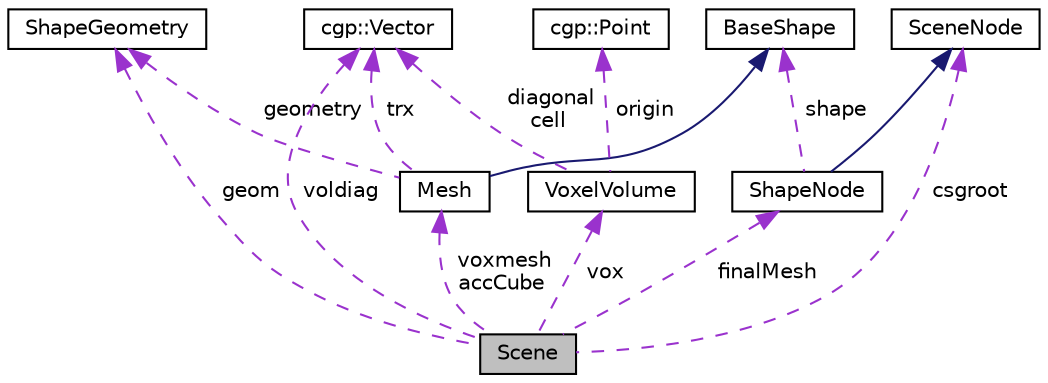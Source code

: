 digraph "Scene"
{
  edge [fontname="Helvetica",fontsize="10",labelfontname="Helvetica",labelfontsize="10"];
  node [fontname="Helvetica",fontsize="10",shape=record];
  Node1 [label="Scene",height=0.2,width=0.4,color="black", fillcolor="grey75", style="filled", fontcolor="black"];
  Node2 -> Node1 [dir="back",color="darkorchid3",fontsize="10",style="dashed",label=" geom" ,fontname="Helvetica"];
  Node2 [label="ShapeGeometry",height=0.2,width=0.4,color="black", fillcolor="white", style="filled",URL="$classShapeGeometry.html",tooltip="Geometry in a format suitable for OpenGL. "];
  Node3 -> Node1 [dir="back",color="darkorchid3",fontsize="10",style="dashed",label=" voldiag" ,fontname="Helvetica"];
  Node3 [label="cgp::Vector",height=0.2,width=0.4,color="black", fillcolor="white", style="filled",URL="$classcgp_1_1Vector.html"];
  Node4 -> Node1 [dir="back",color="darkorchid3",fontsize="10",style="dashed",label=" finalMesh" ,fontname="Helvetica"];
  Node4 [label="ShapeNode",height=0.2,width=0.4,color="black", fillcolor="white", style="filled",URL="$classShapeNode.html",tooltip="Inherited class for leaf csg tree shape nodes. "];
  Node5 -> Node4 [dir="back",color="midnightblue",fontsize="10",style="solid",fontname="Helvetica"];
  Node5 [label="SceneNode",height=0.2,width=0.4,color="black", fillcolor="white", style="filled",URL="$classSceneNode.html",tooltip="Base class for csg tree nodes. "];
  Node6 -> Node4 [dir="back",color="darkorchid3",fontsize="10",style="dashed",label=" shape" ,fontname="Helvetica"];
  Node6 [label="BaseShape",height=0.2,width=0.4,color="black", fillcolor="white", style="filled",URL="$classBaseShape.html",tooltip="Abstract base class for shapes. "];
  Node7 -> Node1 [dir="back",color="darkorchid3",fontsize="10",style="dashed",label=" vox" ,fontname="Helvetica"];
  Node7 [label="VoxelVolume",height=0.2,width=0.4,color="black", fillcolor="white", style="filled",URL="$classVoxelVolume.html",tooltip="A cuboid volume regularly subdivided into uniformly sized cubes (voxels). "];
  Node3 -> Node7 [dir="back",color="darkorchid3",fontsize="10",style="dashed",label=" diagonal\ncell" ,fontname="Helvetica"];
  Node8 -> Node7 [dir="back",color="darkorchid3",fontsize="10",style="dashed",label=" origin" ,fontname="Helvetica"];
  Node8 [label="cgp::Point",height=0.2,width=0.4,color="black", fillcolor="white", style="filled",URL="$classcgp_1_1Point.html"];
  Node9 -> Node1 [dir="back",color="darkorchid3",fontsize="10",style="dashed",label=" voxmesh\naccCube" ,fontname="Helvetica"];
  Node9 [label="Mesh",height=0.2,width=0.4,color="black", fillcolor="white", style="filled",URL="$classMesh.html",tooltip="A triangle mesh in 3D space. "];
  Node6 -> Node9 [dir="back",color="midnightblue",fontsize="10",style="solid",fontname="Helvetica"];
  Node2 -> Node9 [dir="back",color="darkorchid3",fontsize="10",style="dashed",label=" geometry" ,fontname="Helvetica"];
  Node3 -> Node9 [dir="back",color="darkorchid3",fontsize="10",style="dashed",label=" trx" ,fontname="Helvetica"];
  Node5 -> Node1 [dir="back",color="darkorchid3",fontsize="10",style="dashed",label=" csgroot" ,fontname="Helvetica"];
}
